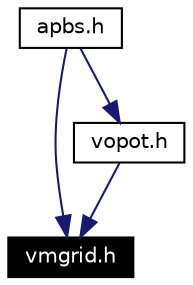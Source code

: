 digraph inheritance
{
  Node226 [shape="box",label="vmgrid.h",fontsize=10,height=0.2,width=0.4,fontname="Helvetica",color="black",style="filled" fontcolor="white"];
  Node227 -> Node226 [color="midnightblue",fontsize=10,style="solid",fontname="Helvetica"];
  Node227 [shape="box",label="vopot.h",fontsize=10,height=0.2,width=0.4,fontname="Helvetica",color="black",URL="$vopot_8h.html"];
  Node228 -> Node227 [color="midnightblue",fontsize=10,style="solid",fontname="Helvetica"];
  Node228 [shape="box",label="apbs.h",fontsize=10,height=0.2,width=0.4,fontname="Helvetica",color="black",URL="$apbs_8h.html"];
  Node228 -> Node226 [color="midnightblue",fontsize=10,style="solid",fontname="Helvetica"];
}
